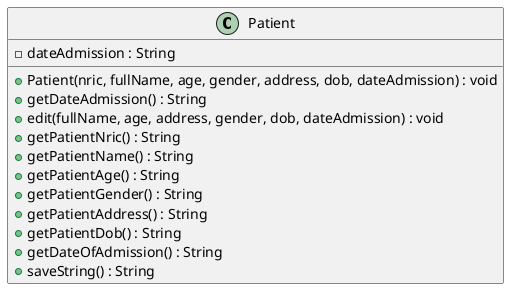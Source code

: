 @startuml
'https://plantuml.com/class-diagram

class Patient {
-dateAdmission : String
+Patient(nric, fullName, age, gender, address, dob, dateAdmission) : void
+getDateAdmission() : String
+edit(fullName, age, address, gender, dob, dateAdmission) : void
+getPatientNric() : String
+getPatientName() : String
+getPatientAge() : String
+getPatientGender() : String
+getPatientAddress() : String
+getPatientDob() : String
+getDateOfAdmission() : String
+saveString() : String
}

@enduml